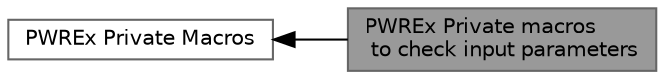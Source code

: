 digraph "PWREx Private macros to check input parameters"
{
 // LATEX_PDF_SIZE
  bgcolor="transparent";
  edge [fontname=Helvetica,fontsize=10,labelfontname=Helvetica,labelfontsize=10];
  node [fontname=Helvetica,fontsize=10,shape=box,height=0.2,width=0.4];
  rankdir=LR;
  Node1 [id="Node000001",label="PWREx Private macros\l to check input parameters",height=0.2,width=0.4,color="gray40", fillcolor="grey60", style="filled", fontcolor="black",tooltip=" "];
  Node2 [id="Node000002",label="PWREx Private Macros",height=0.2,width=0.4,color="grey40", fillcolor="white", style="filled",URL="$group__PWREx__Private__Macros.html",tooltip=" "];
  Node2->Node1 [shape=plaintext, dir="back", style="solid"];
}
